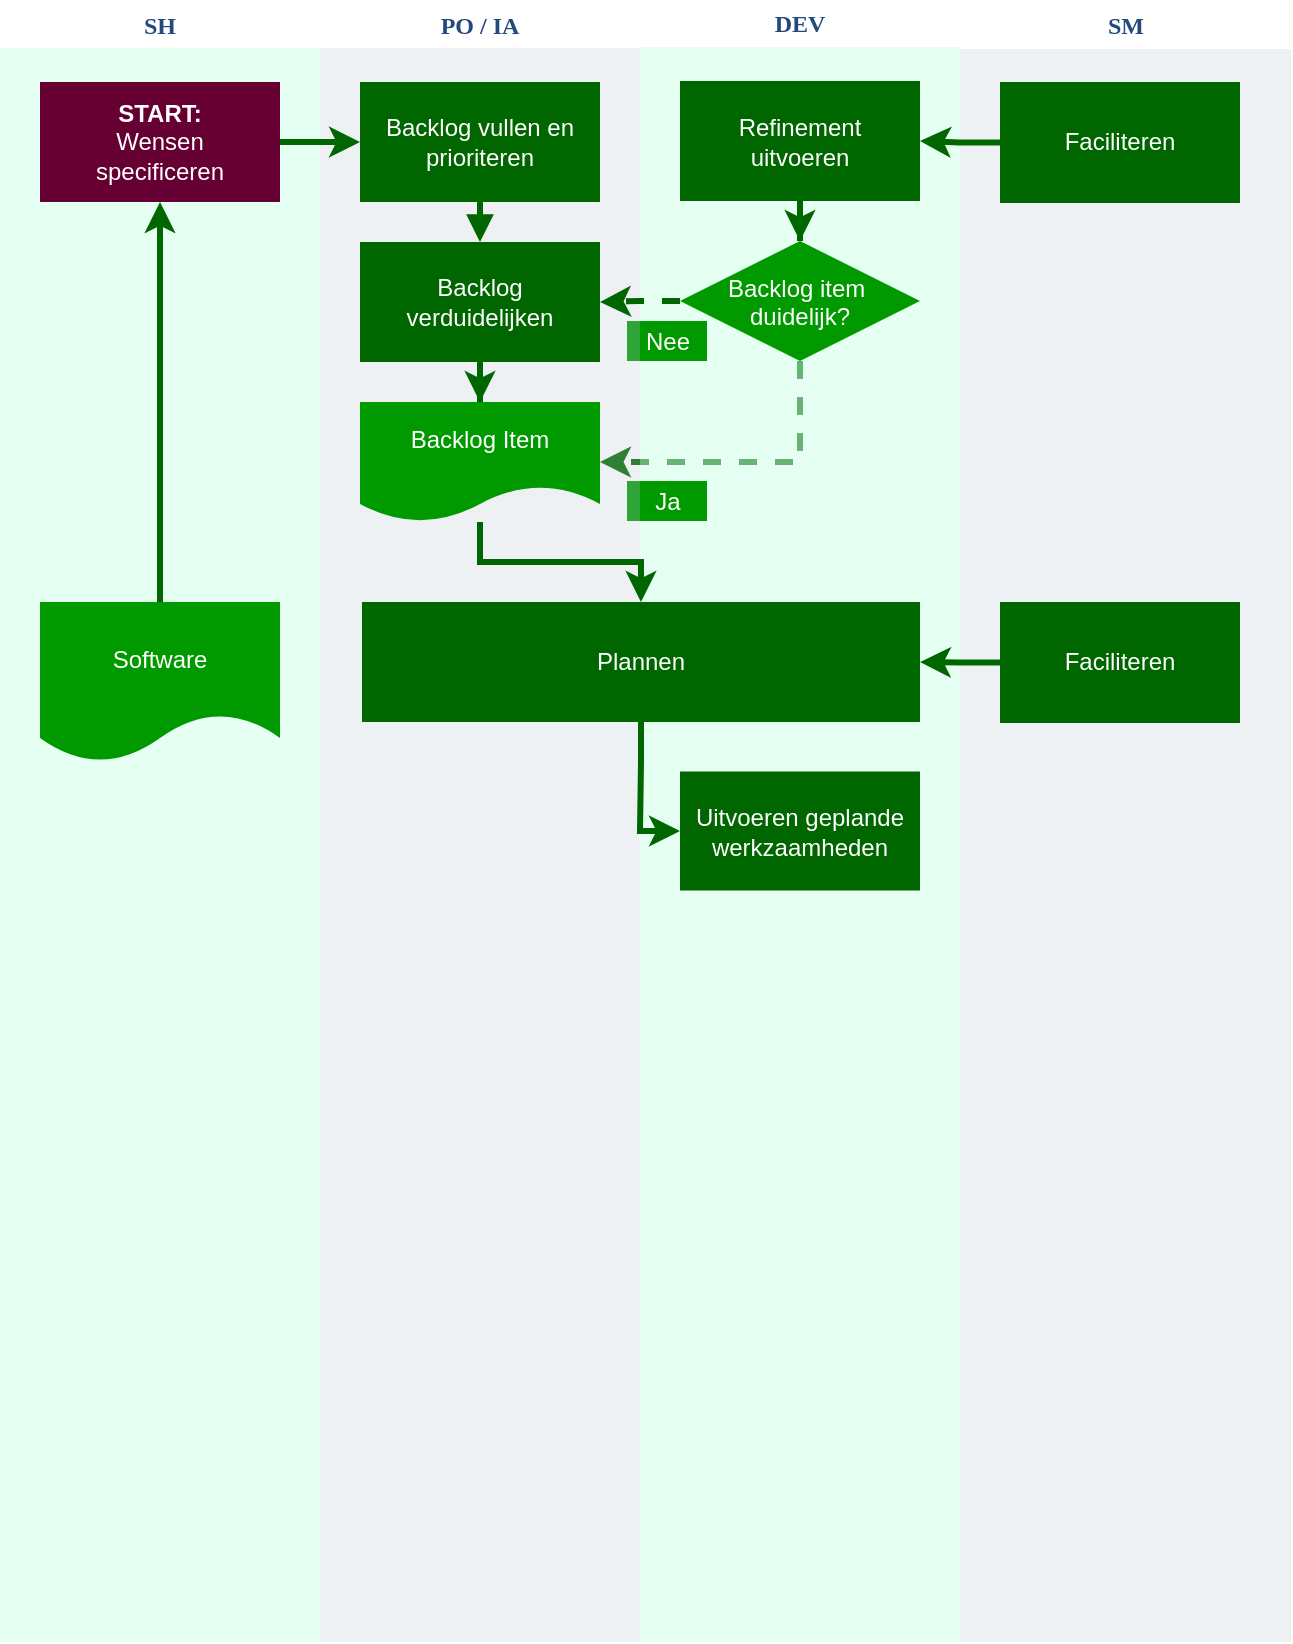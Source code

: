 <mxfile version="27.0.3">
  <diagram id="07fea595-8f29-1299-0266-81d95cde20df" name="Page-1">
    <mxGraphModel dx="1426" dy="749" grid="1" gridSize="10" guides="1" tooltips="1" connect="1" arrows="1" fold="1" page="1" pageScale="1" pageWidth="1169" pageHeight="827" background="#ffffff" math="0" shadow="0">
      <root>
        <mxCell id="0" />
        <mxCell id="1" parent="0" />
        <mxCell id="LHYQf6K2YS5DzIsOjU4m-230" style="edgeStyle=orthogonalEdgeStyle;rounded=0;orthogonalLoop=1;jettySize=auto;html=1;strokeWidth=3;strokeColor=#006600;fontSize=12;entryX=1;entryY=0.5;entryDx=0;entryDy=0;exitX=0.5;exitY=1;exitDx=0;exitDy=0;dashed=1;" edge="1" parent="1" source="LHYQf6K2YS5DzIsOjU4m-225" target="185">
          <mxGeometry relative="1" as="geometry" />
        </mxCell>
        <mxCell id="170" value="&lt;font color=&quot;#23497d&quot;&gt;SH&lt;/font&gt;" style="swimlane;whiteSpace=wrap;fillColor=none;swimlaneFillColor=#CCFFE6;fontColor=#2F5B7C;fontFamily=Tahoma;html=1;strokeColor=none;opacity=50;" parent="1" vertex="1">
          <mxGeometry width="160" height="820" as="geometry">
            <mxRectangle x="20" y="20" width="80" height="23" as="alternateBounds" />
          </mxGeometry>
        </mxCell>
        <mxCell id="171" value="&lt;div&gt;&lt;b&gt;START:&lt;/b&gt;&lt;/div&gt;Wensen specificeren" style="whiteSpace=wrap;shadow=0;fontColor=#FFFFFF;fontFamily=Helvetica;fontStyle=0;html=1;fontSize=12;plain-purple;strokeColor=none;fillColor=#660033;gradientColor=none;spacing=6;verticalAlign=middle;" parent="170" vertex="1">
          <mxGeometry x="20" y="40" width="120" height="60" as="geometry" />
        </mxCell>
        <mxCell id="LHYQf6K2YS5DzIsOjU4m-220" value="Software" style="shape=document;whiteSpace=wrap;verticalAlign=middle;strokeColor=none;fillColor=#009900;shadow=0;fontColor=#FFFFFF;fontFamily=Helvetica;fontStyle=0;html=1;fontSize=12;spacing=6;spacingBottom=22;" vertex="1" parent="170">
          <mxGeometry x="20" y="300" width="120" height="80" as="geometry" />
        </mxCell>
        <mxCell id="LHYQf6K2YS5DzIsOjU4m-222" style="edgeStyle=orthogonalEdgeStyle;rounded=0;orthogonalLoop=1;jettySize=auto;html=1;strokeWidth=3;strokeColor=#006600;" edge="1" parent="170" source="LHYQf6K2YS5DzIsOjU4m-220" target="171">
          <mxGeometry relative="1" as="geometry" />
        </mxCell>
        <mxCell id="187" value="&lt;font color=&quot;#23497d&quot;&gt;DEV&lt;/font&gt;" style="swimlane;whiteSpace=wrap;fillColor=none;swimlaneFillColor=#CCFFE6;fontColor=#2F5B7C;fontFamily=Tahoma;html=1;strokeColor=none;opacity=50;" parent="1" vertex="1">
          <mxGeometry x="320" y="-0.5" width="160" height="820.5" as="geometry">
            <mxRectangle x="20" y="20" width="80" height="23" as="alternateBounds" />
          </mxGeometry>
        </mxCell>
        <mxCell id="LHYQf6K2YS5DzIsOjU4m-228" style="edgeStyle=orthogonalEdgeStyle;rounded=0;orthogonalLoop=1;jettySize=auto;html=1;strokeWidth=3;strokeColor=#006600;" edge="1" parent="187" source="194" target="LHYQf6K2YS5DzIsOjU4m-225">
          <mxGeometry relative="1" as="geometry" />
        </mxCell>
        <mxCell id="194" value="Refinement uitvoeren" style="whiteSpace=wrap;strokeColor=none;fillColor=#006600;shadow=0;fontColor=#FFFFFF;fontFamily=Helvetica;fontStyle=0;html=1;fontSize=12;spacing=6;verticalAlign=middle;fillStyle=auto;" parent="187" vertex="1">
          <mxGeometry x="20" y="40" width="120" height="60" as="geometry" />
        </mxCell>
        <mxCell id="LHYQf6K2YS5DzIsOjU4m-225" value="Backlog item &#xa;duidelijk?" style="rhombus;fillColor=#009900;strokeColor=none;fontColor=#FFFFFF;" vertex="1" parent="187">
          <mxGeometry x="20" y="120" width="120" height="60" as="geometry" />
        </mxCell>
        <mxCell id="LHYQf6K2YS5DzIsOjU4m-252" value="Ja" style="rounded=0;whiteSpace=wrap;html=1;fillColor=#009900;fontColor=#FFFFFF;strokeColor=none;" vertex="1" parent="187">
          <mxGeometry x="-6.5" y="240" width="40" height="20" as="geometry" />
        </mxCell>
        <mxCell id="LHYQf6K2YS5DzIsOjU4m-253" value="Nee" style="rounded=0;whiteSpace=wrap;html=1;fillColor=#009900;fontColor=#FFFFFF;strokeColor=none;" vertex="1" parent="187">
          <mxGeometry x="-6.5" y="160" width="40" height="20" as="geometry" />
        </mxCell>
        <mxCell id="LHYQf6K2YS5DzIsOjU4m-257" value="Uitvoeren geplande werkzaamheden" style="whiteSpace=wrap;strokeColor=none;fillColor=#006600;shadow=0;fontColor=#FFFFFF;fontFamily=Helvetica;fontStyle=0;html=1;fontSize=12;spacing=6;verticalAlign=middle;fillStyle=auto;" vertex="1" parent="187">
          <mxGeometry x="20" y="385.25" width="120" height="59.5" as="geometry" />
        </mxCell>
        <mxCell id="183" value="&lt;font color=&quot;#23497d&quot;&gt;PO / IA&lt;/font&gt;" style="swimlane;whiteSpace=wrap;fillColor=none;swimlaneFillColor=#BAC8D3;fontColor=#2F5B7C;fontFamily=Tahoma;html=1;strokeColor=none;opacity=25;" parent="1" vertex="1">
          <mxGeometry x="160" width="160" height="820" as="geometry">
            <mxRectangle x="20" y="20" width="80" height="23" as="alternateBounds" />
          </mxGeometry>
        </mxCell>
        <mxCell id="184" value="Backlog vullen en prioriteren" style="whiteSpace=wrap;shadow=0;fontColor=#FFFFFF;fontFamily=Helvetica;fontStyle=0;html=1;fontSize=12;plain-purple;strokeColor=none;fillColor=#006600;gradientColor=none;spacing=6;verticalAlign=middle;" parent="183" vertex="1">
          <mxGeometry x="20" y="40" width="120" height="60" as="geometry" />
        </mxCell>
        <mxCell id="LHYQf6K2YS5DzIsOjU4m-238" style="edgeStyle=orthogonalEdgeStyle;rounded=0;orthogonalLoop=1;jettySize=auto;html=1;entryX=0.5;entryY=0;entryDx=0;entryDy=0;strokeWidth=3;strokeColor=#006600;" edge="1" parent="183" source="185" target="LHYQf6K2YS5DzIsOjU4m-223">
          <mxGeometry relative="1" as="geometry" />
        </mxCell>
        <mxCell id="185" value="Backlog Item" style="shape=document;whiteSpace=wrap;verticalAlign=middle;strokeColor=none;fillColor=#009900;shadow=0;fontColor=#FFFFFF;fontFamily=Helvetica;fontStyle=0;html=1;fontSize=12;spacing=6;spacingBottom=22;" parent="183" vertex="1">
          <mxGeometry x="20" y="200" width="120" height="60" as="geometry" />
        </mxCell>
        <mxCell id="LHYQf6K2YS5DzIsOjU4m-229" style="edgeStyle=orthogonalEdgeStyle;rounded=0;orthogonalLoop=1;jettySize=auto;html=1;strokeWidth=3;strokeColor=#006600;" edge="1" parent="183" source="LHYQf6K2YS5DzIsOjU4m-226" target="185">
          <mxGeometry relative="1" as="geometry" />
        </mxCell>
        <mxCell id="LHYQf6K2YS5DzIsOjU4m-226" value="Backlog verduidelijken" style="whiteSpace=wrap;shadow=0;fontColor=#FFFFFF;fontFamily=Helvetica;fontStyle=0;html=1;fontSize=12;plain-purple;strokeColor=none;fillColor=#006600;gradientColor=none;spacing=6;verticalAlign=middle;" vertex="1" parent="183">
          <mxGeometry x="20" y="120" width="120" height="60" as="geometry" />
        </mxCell>
        <mxCell id="186" value="" style="edgeStyle=segmentEdgeStyle;strokeColor=#006600;strokeWidth=3;html=1;endArrow=block;endFill=1;" parent="183" source="184" target="LHYQf6K2YS5DzIsOjU4m-226" edge="1">
          <mxGeometry width="100" height="100" relative="1" as="geometry">
            <mxPoint x="-10" y="100" as="sourcePoint" />
            <mxPoint x="90" y="175" as="targetPoint" />
          </mxGeometry>
        </mxCell>
        <mxCell id="LHYQf6K2YS5DzIsOjU4m-223" value="Plannen" style="whiteSpace=wrap;strokeColor=none;fillColor=#006600;shadow=0;fontColor=#FFFFFF;fontFamily=Helvetica;fontStyle=0;html=1;fontSize=12;spacing=6;verticalAlign=middle;fillStyle=auto;" vertex="1" parent="183">
          <mxGeometry x="21" y="300" width="279" height="60" as="geometry" />
        </mxCell>
        <mxCell id="LHYQf6K2YS5DzIsOjU4m-219" value="" style="edgeStyle=orthogonalEdgeStyle;rounded=0;orthogonalLoop=1;jettySize=auto;html=1;strokeWidth=3;strokeColor=#006600;" edge="1" parent="1" source="171" target="184">
          <mxGeometry relative="1" as="geometry" />
        </mxCell>
        <mxCell id="LHYQf6K2YS5DzIsOjU4m-239" value="&lt;font color=&quot;#23497d&quot;&gt;SM&lt;/font&gt;" style="swimlane;whiteSpace=wrap;fillColor=none;swimlaneFillColor=#BAC8D3;fontColor=#2F5B7C;fontFamily=Tahoma;html=1;strokeColor=none;opacity=25;" vertex="1" parent="1">
          <mxGeometry x="480" y="0.5" width="165.5" height="819.5" as="geometry">
            <mxRectangle x="20" y="20" width="80" height="23" as="alternateBounds" />
          </mxGeometry>
        </mxCell>
        <mxCell id="LHYQf6K2YS5DzIsOjU4m-240" value="Faciliteren" style="whiteSpace=wrap;shadow=0;fontColor=#FFFFFF;fontFamily=Helvetica;fontStyle=0;html=1;fontSize=12;plain-purple;strokeColor=none;fillColor=#006600;gradientColor=none;spacing=6;verticalAlign=middle;" vertex="1" parent="LHYQf6K2YS5DzIsOjU4m-239">
          <mxGeometry x="20" y="39.5" width="120" height="60.5" as="geometry" />
        </mxCell>
        <mxCell id="LHYQf6K2YS5DzIsOjU4m-248" value="Faciliteren" style="whiteSpace=wrap;shadow=0;fontColor=#FFFFFF;fontFamily=Helvetica;fontStyle=0;html=1;fontSize=12;plain-purple;strokeColor=none;fillColor=#006600;gradientColor=none;spacing=6;verticalAlign=middle;" vertex="1" parent="LHYQf6K2YS5DzIsOjU4m-239">
          <mxGeometry x="20" y="299.5" width="120" height="60.5" as="geometry" />
        </mxCell>
        <mxCell id="LHYQf6K2YS5DzIsOjU4m-247" style="edgeStyle=orthogonalEdgeStyle;rounded=0;orthogonalLoop=1;jettySize=auto;html=1;entryX=1;entryY=0.5;entryDx=0;entryDy=0;strokeWidth=3;strokeColor=#006600;" edge="1" parent="1" source="LHYQf6K2YS5DzIsOjU4m-240" target="194">
          <mxGeometry relative="1" as="geometry" />
        </mxCell>
        <mxCell id="LHYQf6K2YS5DzIsOjU4m-249" style="edgeStyle=orthogonalEdgeStyle;rounded=0;orthogonalLoop=1;jettySize=auto;html=1;entryX=1;entryY=0.5;entryDx=0;entryDy=0;strokeWidth=3;strokeColor=#006600;" edge="1" parent="1" source="LHYQf6K2YS5DzIsOjU4m-248" target="LHYQf6K2YS5DzIsOjU4m-223">
          <mxGeometry relative="1" as="geometry" />
        </mxCell>
        <mxCell id="LHYQf6K2YS5DzIsOjU4m-250" style="edgeStyle=orthogonalEdgeStyle;rounded=0;orthogonalLoop=1;jettySize=auto;html=1;entryX=1;entryY=0.5;entryDx=0;entryDy=0;strokeWidth=3;dashed=1;strokeColor=#006600;" edge="1" parent="1" source="LHYQf6K2YS5DzIsOjU4m-225" target="LHYQf6K2YS5DzIsOjU4m-226">
          <mxGeometry relative="1" as="geometry" />
        </mxCell>
        <mxCell id="LHYQf6K2YS5DzIsOjU4m-260" style="edgeStyle=orthogonalEdgeStyle;rounded=0;orthogonalLoop=1;jettySize=auto;html=1;entryX=0;entryY=0.5;entryDx=0;entryDy=0;strokeWidth=3;strokeColor=#006600;" edge="1" parent="1" source="LHYQf6K2YS5DzIsOjU4m-223" target="LHYQf6K2YS5DzIsOjU4m-257">
          <mxGeometry relative="1" as="geometry" />
        </mxCell>
      </root>
    </mxGraphModel>
  </diagram>
</mxfile>
